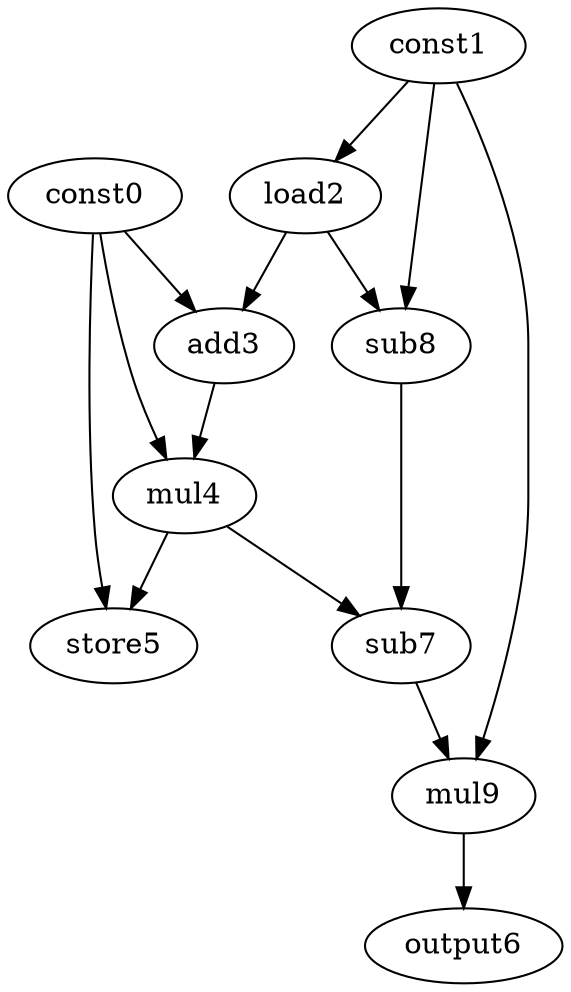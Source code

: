 digraph G { 
const0[opcode=const]; 
const1[opcode=const]; 
load2[opcode=load]; 
add3[opcode=add]; 
mul4[opcode=mul]; 
store5[opcode=store]; 
output6[opcode=output]; 
sub7[opcode=sub]; 
sub8[opcode=sub]; 
mul9[opcode=mul]; 
const1->load2[operand=0];
const0->add3[operand=0];
load2->add3[operand=1];
const1->sub8[operand=0];
load2->sub8[operand=1];
const0->mul4[operand=0];
add3->mul4[operand=1];
const0->store5[operand=0];
mul4->store5[operand=1];
sub8->sub7[operand=0];
mul4->sub7[operand=1];
sub7->mul9[operand=0];
const1->mul9[operand=1];
mul9->output6[operand=0];
}
